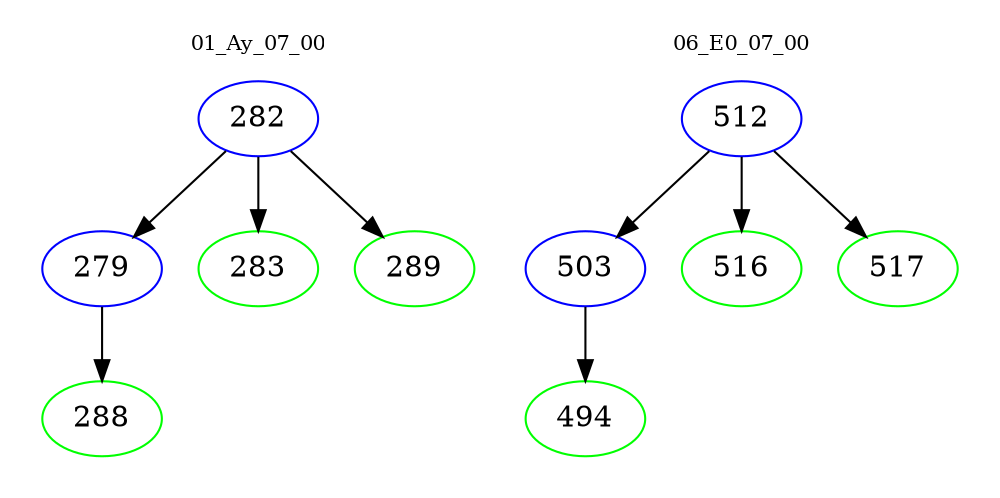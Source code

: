 digraph{
subgraph cluster_0 {
color = white
label = "01_Ay_07_00";
fontsize=10;
T0_282 [label="282", color="blue"]
T0_282 -> T0_279 [color="black"]
T0_279 [label="279", color="blue"]
T0_279 -> T0_288 [color="black"]
T0_288 [label="288", color="green"]
T0_282 -> T0_283 [color="black"]
T0_283 [label="283", color="green"]
T0_282 -> T0_289 [color="black"]
T0_289 [label="289", color="green"]
}
subgraph cluster_1 {
color = white
label = "06_E0_07_00";
fontsize=10;
T1_512 [label="512", color="blue"]
T1_512 -> T1_503 [color="black"]
T1_503 [label="503", color="blue"]
T1_503 -> T1_494 [color="black"]
T1_494 [label="494", color="green"]
T1_512 -> T1_516 [color="black"]
T1_516 [label="516", color="green"]
T1_512 -> T1_517 [color="black"]
T1_517 [label="517", color="green"]
}
}

